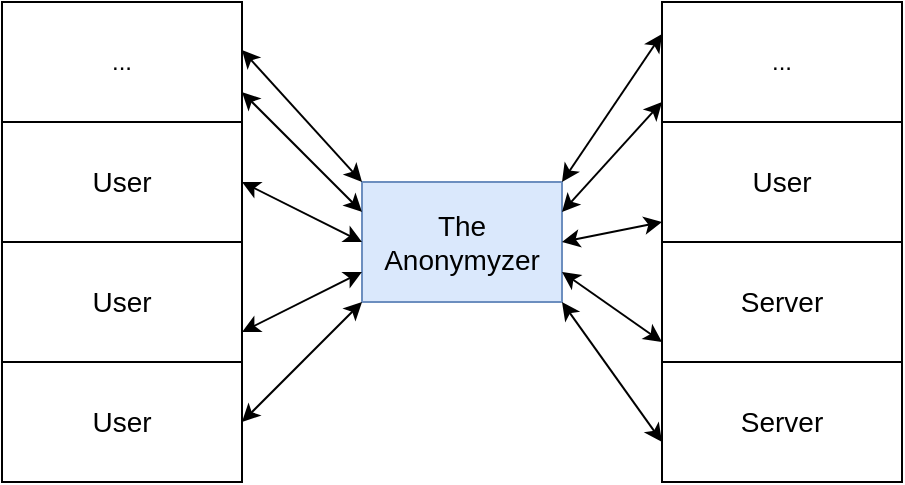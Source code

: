 <mxfile version="19.0.3" type="device"><diagram id="uM6XBU6YmmOmPGxXArrE" name="Page-1"><mxGraphModel dx="1102" dy="905" grid="1" gridSize="10" guides="1" tooltips="1" connect="1" arrows="1" fold="1" page="1" pageScale="1" pageWidth="850" pageHeight="1100" math="0" shadow="0"><root><mxCell id="0"/><mxCell id="1" parent="0"/><mxCell id="XrtipiBAqcKxic8DS4oH-1" value="..." style="rounded=0;whiteSpace=wrap;html=1;" vertex="1" parent="1"><mxGeometry y="200" width="120" height="60" as="geometry"/></mxCell><mxCell id="XrtipiBAqcKxic8DS4oH-2" value="&lt;font style=&quot;font-size: 14px;&quot;&gt;User&lt;/font&gt;" style="rounded=0;whiteSpace=wrap;html=1;" vertex="1" parent="1"><mxGeometry y="260" width="120" height="60" as="geometry"/></mxCell><mxCell id="XrtipiBAqcKxic8DS4oH-3" value="&lt;font style=&quot;font-size: 14px;&quot;&gt;User&lt;/font&gt;" style="rounded=0;whiteSpace=wrap;html=1;" vertex="1" parent="1"><mxGeometry y="320" width="120" height="60" as="geometry"/></mxCell><mxCell id="XrtipiBAqcKxic8DS4oH-4" value="&lt;font style=&quot;font-size: 14px;&quot;&gt;User&lt;/font&gt;" style="rounded=0;whiteSpace=wrap;html=1;" vertex="1" parent="1"><mxGeometry y="380" width="120" height="60" as="geometry"/></mxCell><mxCell id="XrtipiBAqcKxic8DS4oH-5" value="&lt;font style=&quot;font-size: 14px;&quot;&gt;The Anonymyzer&lt;/font&gt;" style="rounded=0;whiteSpace=wrap;html=1;fillColor=#dae8fc;strokeColor=#6c8ebf;" vertex="1" parent="1"><mxGeometry x="180" y="290" width="100" height="60" as="geometry"/></mxCell><mxCell id="XrtipiBAqcKxic8DS4oH-6" value="..." style="rounded=0;whiteSpace=wrap;html=1;" vertex="1" parent="1"><mxGeometry x="330" y="200" width="120" height="60" as="geometry"/></mxCell><mxCell id="XrtipiBAqcKxic8DS4oH-7" value="&lt;font style=&quot;font-size: 14px;&quot;&gt;User&lt;/font&gt;" style="rounded=0;whiteSpace=wrap;html=1;" vertex="1" parent="1"><mxGeometry x="330" y="260" width="120" height="60" as="geometry"/></mxCell><mxCell id="XrtipiBAqcKxic8DS4oH-8" value="&lt;font style=&quot;font-size: 14px;&quot;&gt;Server&lt;/font&gt;" style="rounded=0;whiteSpace=wrap;html=1;" vertex="1" parent="1"><mxGeometry x="330" y="320" width="120" height="60" as="geometry"/></mxCell><mxCell id="XrtipiBAqcKxic8DS4oH-9" value="&lt;font style=&quot;font-size: 14px;&quot;&gt;Server&lt;/font&gt;" style="rounded=0;whiteSpace=wrap;html=1;" vertex="1" parent="1"><mxGeometry x="330" y="380" width="120" height="60" as="geometry"/></mxCell><mxCell id="XrtipiBAqcKxic8DS4oH-10" value="" style="endArrow=classic;startArrow=classic;html=1;rounded=0;entryX=0;entryY=0.75;entryDx=0;entryDy=0;exitX=1;exitY=0.75;exitDx=0;exitDy=0;" edge="1" parent="1" source="XrtipiBAqcKxic8DS4oH-3" target="XrtipiBAqcKxic8DS4oH-5"><mxGeometry width="50" height="50" relative="1" as="geometry"><mxPoint x="120" y="400" as="sourcePoint"/><mxPoint x="170" y="350" as="targetPoint"/></mxGeometry></mxCell><mxCell id="XrtipiBAqcKxic8DS4oH-11" value="" style="endArrow=classic;startArrow=classic;html=1;rounded=0;entryX=0;entryY=1;entryDx=0;entryDy=0;exitX=1;exitY=0.5;exitDx=0;exitDy=0;" edge="1" parent="1" source="XrtipiBAqcKxic8DS4oH-4" target="XrtipiBAqcKxic8DS4oH-5"><mxGeometry width="50" height="50" relative="1" as="geometry"><mxPoint x="130" y="410" as="sourcePoint"/><mxPoint x="190" y="345" as="targetPoint"/></mxGeometry></mxCell><mxCell id="XrtipiBAqcKxic8DS4oH-12" value="" style="endArrow=classic;startArrow=classic;html=1;rounded=0;entryX=0;entryY=0.5;entryDx=0;entryDy=0;exitX=1;exitY=0.5;exitDx=0;exitDy=0;" edge="1" parent="1" source="XrtipiBAqcKxic8DS4oH-2" target="XrtipiBAqcKxic8DS4oH-5"><mxGeometry width="50" height="50" relative="1" as="geometry"><mxPoint x="130" y="375" as="sourcePoint"/><mxPoint x="190" y="345" as="targetPoint"/></mxGeometry></mxCell><mxCell id="XrtipiBAqcKxic8DS4oH-13" value="" style="endArrow=classic;startArrow=classic;html=1;rounded=0;entryX=0;entryY=0.25;entryDx=0;entryDy=0;exitX=1;exitY=0.75;exitDx=0;exitDy=0;" edge="1" parent="1" source="XrtipiBAqcKxic8DS4oH-1" target="XrtipiBAqcKxic8DS4oH-5"><mxGeometry width="50" height="50" relative="1" as="geometry"><mxPoint x="130" y="300" as="sourcePoint"/><mxPoint x="190" y="330" as="targetPoint"/></mxGeometry></mxCell><mxCell id="XrtipiBAqcKxic8DS4oH-14" value="" style="endArrow=classic;startArrow=classic;html=1;rounded=0;entryX=0;entryY=0;entryDx=0;entryDy=0;exitX=1;exitY=0.4;exitDx=0;exitDy=0;exitPerimeter=0;" edge="1" parent="1" source="XrtipiBAqcKxic8DS4oH-1" target="XrtipiBAqcKxic8DS4oH-5"><mxGeometry width="50" height="50" relative="1" as="geometry"><mxPoint x="130" y="255" as="sourcePoint"/><mxPoint x="190" y="315" as="targetPoint"/></mxGeometry></mxCell><mxCell id="XrtipiBAqcKxic8DS4oH-15" value="" style="endArrow=classic;startArrow=classic;html=1;rounded=0;entryX=0;entryY=0.75;entryDx=0;entryDy=0;exitX=1;exitY=0.75;exitDx=0;exitDy=0;" edge="1" parent="1" source="XrtipiBAqcKxic8DS4oH-5"><mxGeometry width="50" height="50" relative="1" as="geometry"><mxPoint x="270" y="400" as="sourcePoint"/><mxPoint x="330" y="370" as="targetPoint"/></mxGeometry></mxCell><mxCell id="XrtipiBAqcKxic8DS4oH-16" value="" style="endArrow=classic;startArrow=classic;html=1;rounded=0;entryX=0;entryY=1;entryDx=0;entryDy=0;exitX=1;exitY=1;exitDx=0;exitDy=0;" edge="1" parent="1" source="XrtipiBAqcKxic8DS4oH-5"><mxGeometry width="50" height="50" relative="1" as="geometry"><mxPoint x="280" y="480" as="sourcePoint"/><mxPoint x="330" y="420" as="targetPoint"/></mxGeometry></mxCell><mxCell id="XrtipiBAqcKxic8DS4oH-17" value="" style="endArrow=classic;startArrow=classic;html=1;rounded=0;entryX=0;entryY=0.5;entryDx=0;entryDy=0;exitX=1;exitY=0.5;exitDx=0;exitDy=0;" edge="1" parent="1" source="XrtipiBAqcKxic8DS4oH-5"><mxGeometry width="50" height="50" relative="1" as="geometry"><mxPoint x="270" y="280" as="sourcePoint"/><mxPoint x="330" y="310" as="targetPoint"/></mxGeometry></mxCell><mxCell id="XrtipiBAqcKxic8DS4oH-18" value="" style="endArrow=classic;startArrow=classic;html=1;rounded=0;entryX=0;entryY=0.25;entryDx=0;entryDy=0;exitX=1;exitY=0.25;exitDx=0;exitDy=0;" edge="1" parent="1" source="XrtipiBAqcKxic8DS4oH-5"><mxGeometry width="50" height="50" relative="1" as="geometry"><mxPoint x="270" y="190" as="sourcePoint"/><mxPoint x="330" y="250" as="targetPoint"/></mxGeometry></mxCell><mxCell id="XrtipiBAqcKxic8DS4oH-19" value="" style="endArrow=classic;startArrow=classic;html=1;rounded=0;entryX=0;entryY=0;entryDx=0;entryDy=0;exitX=1;exitY=0;exitDx=0;exitDy=0;" edge="1" parent="1" source="XrtipiBAqcKxic8DS4oH-5"><mxGeometry width="50" height="50" relative="1" as="geometry"><mxPoint x="270" y="150" as="sourcePoint"/><mxPoint x="330" y="216" as="targetPoint"/></mxGeometry></mxCell></root></mxGraphModel></diagram></mxfile>